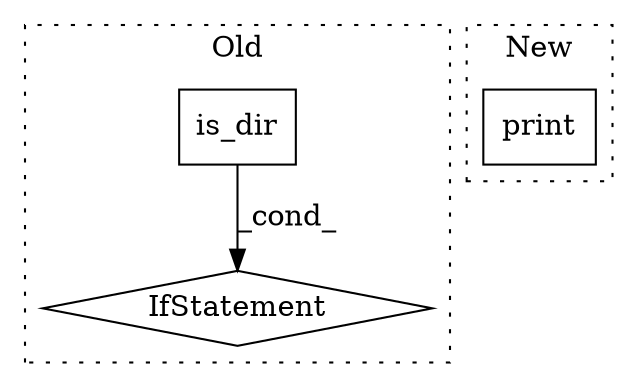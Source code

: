 digraph G {
subgraph cluster0 {
1 [label="is_dir" a="32" s="1242" l="8" shape="box"];
3 [label="IfStatement" a="25" s="1226,1250" l="4,2" shape="diamond"];
label = "Old";
style="dotted";
}
subgraph cluster1 {
2 [label="print" a="32" s="1526,1551" l="6,1" shape="box"];
label = "New";
style="dotted";
}
1 -> 3 [label="_cond_"];
}